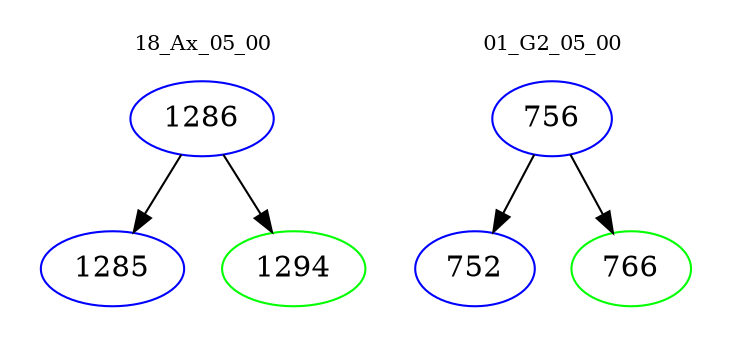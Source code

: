 digraph{
subgraph cluster_0 {
color = white
label = "18_Ax_05_00";
fontsize=10;
T0_1286 [label="1286", color="blue"]
T0_1286 -> T0_1285 [color="black"]
T0_1285 [label="1285", color="blue"]
T0_1286 -> T0_1294 [color="black"]
T0_1294 [label="1294", color="green"]
}
subgraph cluster_1 {
color = white
label = "01_G2_05_00";
fontsize=10;
T1_756 [label="756", color="blue"]
T1_756 -> T1_752 [color="black"]
T1_752 [label="752", color="blue"]
T1_756 -> T1_766 [color="black"]
T1_766 [label="766", color="green"]
}
}
